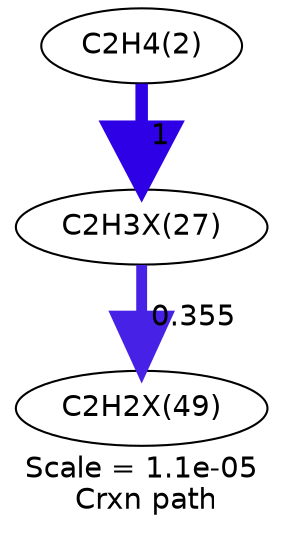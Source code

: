 digraph reaction_paths {
center=1;
s5 -> s17[fontname="Helvetica", style="setlinewidth(6)", arrowsize=3, color="0.7, 1.5, 0.9"
, label=" 1"];
s17 -> s21[fontname="Helvetica", style="setlinewidth(5.22)", arrowsize=2.61, color="0.7, 0.855, 0.9"
, label=" 0.355"];
s5 [ fontname="Helvetica", label="C2H4(2)"];
s17 [ fontname="Helvetica", label="C2H3X(27)"];
s21 [ fontname="Helvetica", label="C2H2X(49)"];
 label = "Scale = 1.1e-05\l Crxn path";
 fontname = "Helvetica";
}
